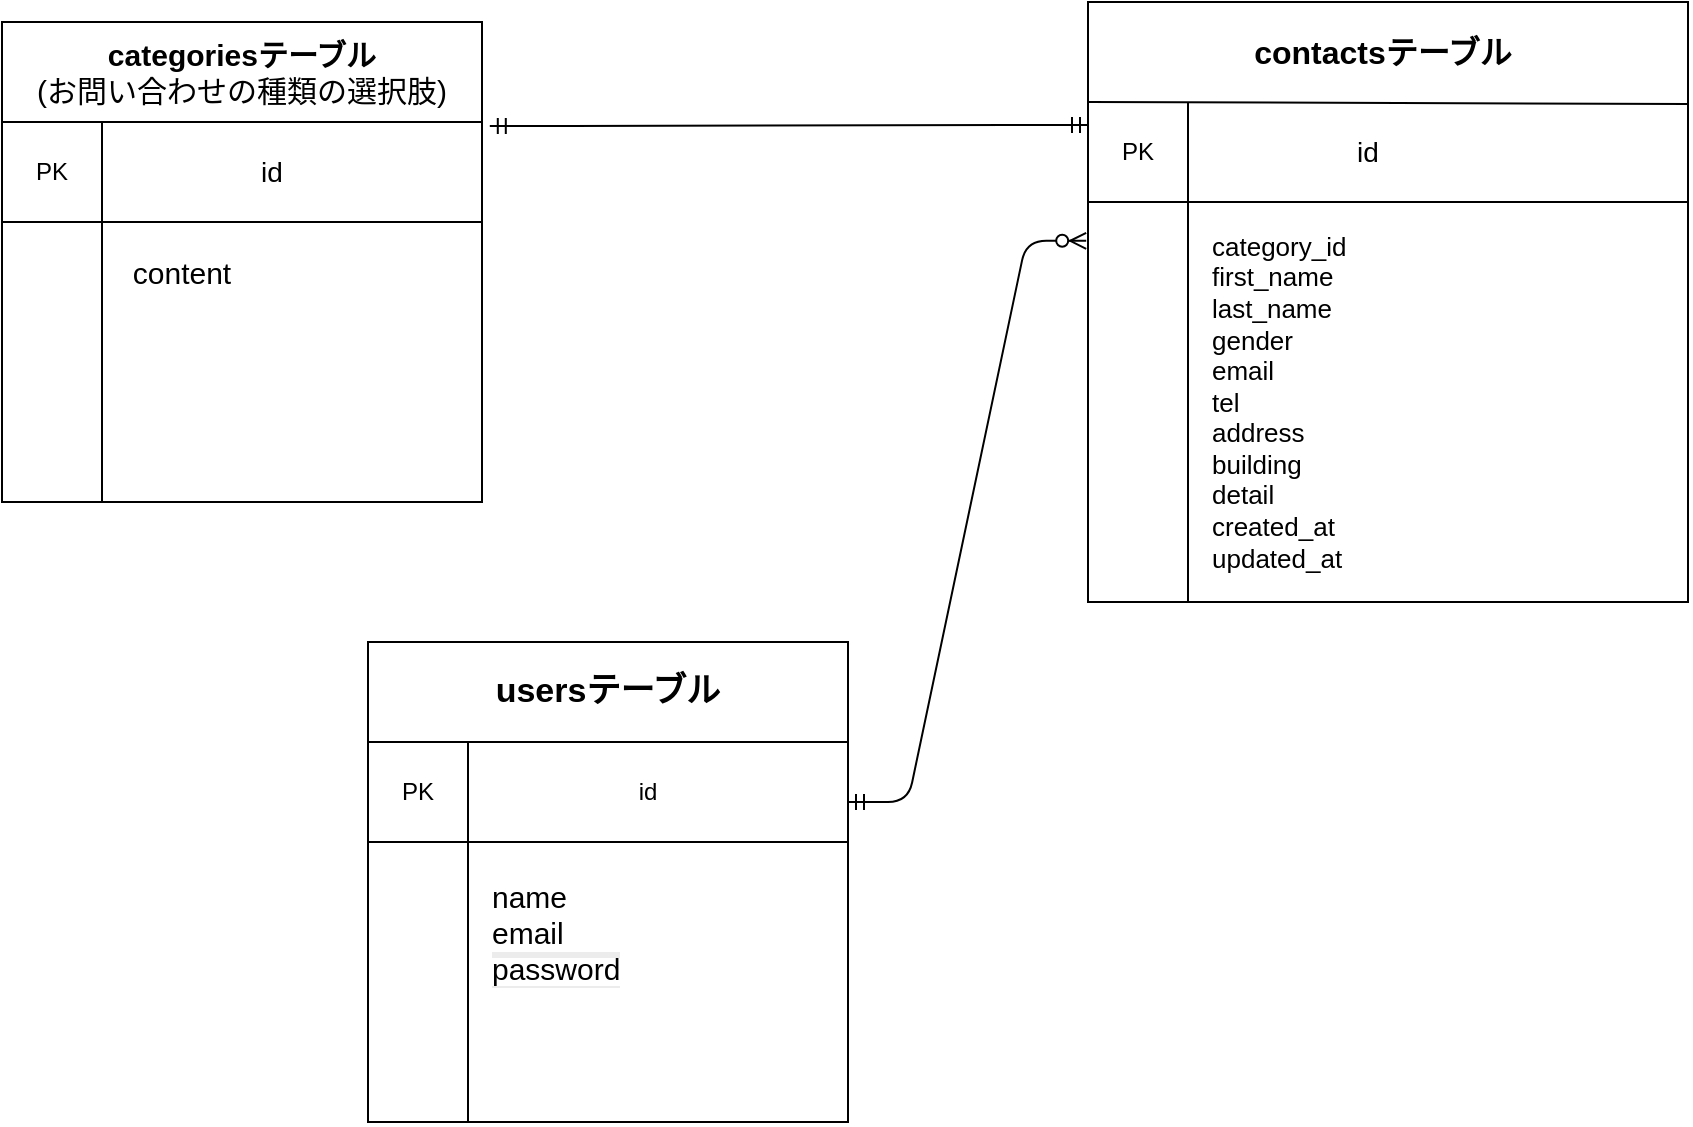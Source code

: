 <mxfile>
    <diagram id="3tFpLQDX4cat-knmz1yL" name="ページ1">
        <mxGraphModel dx="1799" dy="1985" grid="1" gridSize="10" guides="1" tooltips="1" connect="1" arrows="1" fold="1" page="1" pageScale="1" pageWidth="827" pageHeight="1169" math="0" shadow="0">
            <root>
                <mxCell id="0"/>
                <mxCell id="1" parent="0"/>
                <mxCell id="2" value="" style="group;fontSize=14;" vertex="1" connectable="0" parent="1">
                    <mxGeometry x="-683" y="-390" width="270" height="240" as="geometry"/>
                </mxCell>
                <mxCell id="3" value="" style="whiteSpace=wrap;html=1;aspect=fixed;" vertex="1" parent="2">
                    <mxGeometry width="240" height="240" as="geometry"/>
                </mxCell>
                <mxCell id="4" value="" style="endArrow=none;html=1;rounded=0;" edge="1" parent="2">
                    <mxGeometry relative="1" as="geometry">
                        <mxPoint y="50" as="sourcePoint"/>
                        <mxPoint x="240" y="50" as="targetPoint"/>
                    </mxGeometry>
                </mxCell>
                <mxCell id="5" value="" style="endArrow=none;html=1;rounded=0;" edge="1" parent="2">
                    <mxGeometry relative="1" as="geometry">
                        <mxPoint y="100" as="sourcePoint"/>
                        <mxPoint x="240" y="100" as="targetPoint"/>
                    </mxGeometry>
                </mxCell>
                <mxCell id="6" value="" style="endArrow=none;html=1;rounded=0;" edge="1" parent="2">
                    <mxGeometry relative="1" as="geometry">
                        <mxPoint x="50" y="50" as="sourcePoint"/>
                        <mxPoint x="50" y="240" as="targetPoint"/>
                    </mxGeometry>
                </mxCell>
                <mxCell id="7" value="&lt;span style=&quot;color: rgb(0, 0, 0); background-color: light-dark(#ffffff, var(--ge-dark-color, #121212));&quot;&gt;&lt;b style=&quot;&quot;&gt;&lt;font style=&quot;font-size: 15px;&quot;&gt;categoriesテーブル&lt;/font&gt;&lt;/b&gt;&lt;/span&gt;&lt;div&gt;&lt;div&gt;&lt;span style=&quot;color: rgb(0, 0, 0); background-color: light-dark(#ffffff, var(--ge-dark-color, #121212));&quot;&gt;&lt;font style=&quot;font-size: 15px;&quot;&gt;(お問い合わせの種類の選択肢)&lt;/font&gt;&lt;/span&gt;&lt;/div&gt;&lt;/div&gt;" style="text;html=1;align=center;verticalAlign=middle;whiteSpace=wrap;rounded=0;" vertex="1" parent="2">
                    <mxGeometry x="10" y="10" width="220" height="30" as="geometry"/>
                </mxCell>
                <mxCell id="8" value="PK" style="text;html=1;align=center;verticalAlign=middle;whiteSpace=wrap;rounded=0;" vertex="1" parent="2">
                    <mxGeometry x="10" y="60" width="30" height="30" as="geometry"/>
                </mxCell>
                <mxCell id="9" value="&lt;span style=&quot;color: rgb(0, 0, 0);&quot;&gt;&lt;font style=&quot;font-size: 14px;&quot;&gt;id&lt;/font&gt;&lt;/span&gt;" style="text;html=1;align=center;verticalAlign=middle;whiteSpace=wrap;rounded=0;" vertex="1" parent="2">
                    <mxGeometry x="80" y="60" width="110" height="30" as="geometry"/>
                </mxCell>
                <mxCell id="10" value="&lt;font style=&quot;font-size: 15px;&quot;&gt;content&lt;/font&gt;" style="text;html=1;align=center;verticalAlign=middle;whiteSpace=wrap;rounded=0;" vertex="1" parent="2">
                    <mxGeometry x="60" y="110" width="60" height="30" as="geometry"/>
                </mxCell>
                <mxCell id="11" value="" style="group;fontSize=12;" vertex="1" connectable="0" parent="1">
                    <mxGeometry x="-500" y="-80" width="240" height="240" as="geometry"/>
                </mxCell>
                <mxCell id="12" value="" style="whiteSpace=wrap;html=1;aspect=fixed;" vertex="1" parent="11">
                    <mxGeometry width="240" height="240" as="geometry"/>
                </mxCell>
                <mxCell id="13" value="" style="endArrow=none;html=1;rounded=0;" edge="1" parent="11">
                    <mxGeometry relative="1" as="geometry">
                        <mxPoint y="50" as="sourcePoint"/>
                        <mxPoint x="240" y="50" as="targetPoint"/>
                    </mxGeometry>
                </mxCell>
                <mxCell id="14" value="" style="endArrow=none;html=1;rounded=0;" edge="1" parent="11">
                    <mxGeometry relative="1" as="geometry">
                        <mxPoint y="100" as="sourcePoint"/>
                        <mxPoint x="240" y="100" as="targetPoint"/>
                    </mxGeometry>
                </mxCell>
                <mxCell id="15" value="" style="endArrow=none;html=1;rounded=0;" edge="1" parent="11">
                    <mxGeometry relative="1" as="geometry">
                        <mxPoint x="50" y="50" as="sourcePoint"/>
                        <mxPoint x="50" y="240" as="targetPoint"/>
                    </mxGeometry>
                </mxCell>
                <mxCell id="16" value="&lt;span style=&quot;color: rgb(0, 0, 0);&quot;&gt;usersテーブル&lt;/span&gt;" style="text;html=1;align=center;verticalAlign=middle;whiteSpace=wrap;rounded=0;fontStyle=1;fontSize=17;" vertex="1" parent="11">
                    <mxGeometry x="50" y="10" width="140" height="30" as="geometry"/>
                </mxCell>
                <mxCell id="17" value="PK" style="text;html=1;align=center;verticalAlign=middle;whiteSpace=wrap;rounded=0;" vertex="1" parent="11">
                    <mxGeometry x="10" y="60" width="30" height="30" as="geometry"/>
                </mxCell>
                <mxCell id="18" value="&lt;span style=&quot;color: rgb(0, 0, 0); background-color: light-dark(#ffffff, var(--ge-dark-color, #121212));&quot;&gt;&lt;font style=&quot;font-size: 15px;&quot;&gt;name&lt;/font&gt;&lt;/span&gt;&lt;div style=&quot;color: rgb(0, 0, 0);&quot;&gt;&lt;span style=&quot;background-color: light-dark(#ffffff, var(--ge-dark-color, #121212));&quot;&gt;&lt;font style=&quot;font-size: 15px;&quot;&gt;email&lt;/font&gt;&lt;/span&gt;&lt;/div&gt;&lt;div style=&quot;color: rgb(0, 0, 0); background-color: rgb(236, 236, 236);&quot;&gt;&lt;span style=&quot;background-color: light-dark(#ffffff, var(--ge-dark-color, #121212));&quot;&gt;&lt;font style=&quot;font-size: 15px;&quot;&gt;password&lt;/font&gt;&lt;/span&gt;&lt;/div&gt;" style="text;html=1;align=left;verticalAlign=middle;whiteSpace=wrap;rounded=0;" vertex="1" parent="11">
                    <mxGeometry x="60" y="110" width="120" height="70" as="geometry"/>
                </mxCell>
                <mxCell id="19" value="id" style="text;html=1;align=center;verticalAlign=middle;whiteSpace=wrap;rounded=0;" vertex="1" parent="11">
                    <mxGeometry x="110" y="60" width="60" height="30" as="geometry"/>
                </mxCell>
                <mxCell id="20" value="" style="group;fontColor=none;noLabel=1;fontSize=14;" vertex="1" connectable="0" parent="1">
                    <mxGeometry x="-140" y="-400" width="300" height="300" as="geometry"/>
                </mxCell>
                <mxCell id="21" value="" style="whiteSpace=wrap;html=1;aspect=fixed;" vertex="1" parent="20">
                    <mxGeometry width="300" height="300" as="geometry"/>
                </mxCell>
                <mxCell id="22" value="" style="endArrow=none;html=1;rounded=0;" edge="1" parent="20">
                    <mxGeometry relative="1" as="geometry">
                        <mxPoint y="50" as="sourcePoint"/>
                        <mxPoint x="300" y="51" as="targetPoint"/>
                    </mxGeometry>
                </mxCell>
                <mxCell id="23" value="" style="endArrow=none;html=1;rounded=0;" edge="1" parent="20">
                    <mxGeometry relative="1" as="geometry">
                        <mxPoint y="100" as="sourcePoint"/>
                        <mxPoint x="300" y="100" as="targetPoint"/>
                    </mxGeometry>
                </mxCell>
                <mxCell id="24" value="" style="endArrow=none;html=1;rounded=0;" edge="1" parent="20">
                    <mxGeometry relative="1" as="geometry">
                        <mxPoint x="50" y="50" as="sourcePoint"/>
                        <mxPoint x="50" y="300" as="targetPoint"/>
                    </mxGeometry>
                </mxCell>
                <mxCell id="25" value="&lt;span style=&quot;color: rgb(0, 0, 0);&quot;&gt;&lt;font style=&quot;font-size: 16px;&quot;&gt;contactsテーブル&lt;/font&gt;&lt;/span&gt;" style="text;html=1;align=center;verticalAlign=middle;whiteSpace=wrap;rounded=0;labelBackgroundColor=none;fontStyle=1;fontSize=15;" vertex="1" parent="20">
                    <mxGeometry x="40" y="10" width="215" height="30" as="geometry"/>
                </mxCell>
                <mxCell id="26" value="PK" style="text;html=1;align=center;verticalAlign=middle;whiteSpace=wrap;rounded=0;" vertex="1" parent="20">
                    <mxGeometry x="10" y="60" width="30" height="30" as="geometry"/>
                </mxCell>
                <mxCell id="27" value="&lt;span style=&quot;color: rgb(0, 0, 0);&quot;&gt;&lt;font&gt;id&lt;/font&gt;&lt;/span&gt;" style="text;html=1;align=center;verticalAlign=middle;whiteSpace=wrap;rounded=0;fontSize=14;" vertex="1" parent="20">
                    <mxGeometry x="100" y="60" width="80" height="30" as="geometry"/>
                </mxCell>
                <mxCell id="28" value="&lt;div&gt;&lt;span style=&quot;font-size: 13px; background-color: light-dark(#ffffff, var(--ge-dark-color, #121212));&quot;&gt;category_id&lt;/span&gt;&lt;/div&gt;&lt;span style=&quot;color: rgb(0, 0, 0); background-color: light-dark(#ffffff, var(--ge-dark-color, #121212));&quot;&gt;&lt;font style=&quot;font-size: 13px;&quot;&gt;first_name&lt;/font&gt;&lt;/span&gt;&lt;div style=&quot;color: rgb(0, 0, 0);&quot;&gt;&lt;span style=&quot;background-color: light-dark(#ffffff, var(--ge-dark-color, #121212));&quot;&gt;&lt;font style=&quot;font-size: 13px;&quot;&gt;last_name&lt;/font&gt;&lt;/span&gt;&lt;/div&gt;&lt;div style=&quot;color: rgb(0, 0, 0);&quot;&gt;&lt;span style=&quot;background-color: light-dark(#ffffff, var(--ge-dark-color, #121212));&quot;&gt;&lt;font style=&quot;font-size: 13px;&quot;&gt;gender&lt;/font&gt;&lt;/span&gt;&lt;/div&gt;&lt;div style=&quot;color: rgb(0, 0, 0);&quot;&gt;&lt;span style=&quot;background-color: light-dark(#ffffff, var(--ge-dark-color, #121212));&quot;&gt;&lt;font style=&quot;font-size: 13px;&quot;&gt;email&lt;/font&gt;&lt;/span&gt;&lt;/div&gt;&lt;div style=&quot;color: rgb(0, 0, 0);&quot;&gt;&lt;span style=&quot;background-color: light-dark(#ffffff, var(--ge-dark-color, #121212));&quot;&gt;&lt;font style=&quot;font-size: 13px;&quot;&gt;tel&lt;/font&gt;&lt;/span&gt;&lt;/div&gt;&lt;div style=&quot;color: rgb(0, 0, 0);&quot;&gt;&lt;span style=&quot;background-color: light-dark(#ffffff, var(--ge-dark-color, #121212));&quot;&gt;&lt;font style=&quot;font-size: 13px;&quot;&gt;address&lt;/font&gt;&lt;/span&gt;&lt;/div&gt;&lt;div style=&quot;color: rgb(0, 0, 0);&quot;&gt;&lt;span style=&quot;background-color: light-dark(#ffffff, var(--ge-dark-color, #121212));&quot;&gt;&lt;font style=&quot;font-size: 13px;&quot;&gt;building&lt;/font&gt;&lt;/span&gt;&lt;/div&gt;&lt;div style=&quot;color: rgb(0, 0, 0);&quot;&gt;&lt;span style=&quot;background-color: light-dark(#ffffff, var(--ge-dark-color, #121212));&quot;&gt;&lt;font style=&quot;font-size: 13px;&quot;&gt;detail&lt;/font&gt;&lt;/span&gt;&lt;/div&gt;&lt;div style=&quot;color: rgb(0, 0, 0);&quot;&gt;&lt;span style=&quot;background-color: light-dark(#ffffff, var(--ge-dark-color, #121212));&quot;&gt;&lt;font style=&quot;font-size: 13px;&quot;&gt;&lt;div style=&quot;color: rgb(0, 0, 0);&quot;&gt;created_at&lt;/div&gt;&lt;div style=&quot;color: rgb(0, 0, 0);&quot;&gt;updated_at&amp;nbsp;&lt;/div&gt;&lt;/font&gt;&lt;/span&gt;&lt;/div&gt;" style="text;html=1;align=left;verticalAlign=middle;whiteSpace=wrap;rounded=0;" vertex="1" parent="20">
                    <mxGeometry x="60" y="100" width="120" height="200" as="geometry"/>
                </mxCell>
                <mxCell id="29" value="" style="edgeStyle=entityRelationEdgeStyle;fontSize=12;html=1;endArrow=ERmandOne;startArrow=ERmandOne;entryX=-0.003;entryY=0.205;entryDx=0;entryDy=0;entryPerimeter=0;" edge="1" parent="1">
                    <mxGeometry width="100" height="100" relative="1" as="geometry">
                        <mxPoint x="-439.1" y="-338" as="sourcePoint"/>
                        <mxPoint x="-140.0" y="-338.5" as="targetPoint"/>
                        <Array as="points">
                            <mxPoint x="-449.1" y="-330"/>
                            <mxPoint x="-309.1" y="-340"/>
                            <mxPoint x="-299.1" y="-340"/>
                        </Array>
                    </mxGeometry>
                </mxCell>
                <mxCell id="30" value="" style="edgeStyle=entityRelationEdgeStyle;fontSize=12;html=1;endArrow=ERzeroToMany;startArrow=ERmandOne;entryX=-0.003;entryY=0.398;entryDx=0;entryDy=0;entryPerimeter=0;" edge="1" parent="1" target="21">
                    <mxGeometry width="100" height="100" relative="1" as="geometry">
                        <mxPoint x="-260" as="sourcePoint"/>
                        <mxPoint x="-180" y="-310" as="targetPoint"/>
                        <Array as="points">
                            <mxPoint x="-430" y="20"/>
                            <mxPoint x="-310" y="-50"/>
                            <mxPoint x="-240" y="-40"/>
                            <mxPoint x="-465" y="-180"/>
                            <mxPoint x="-250" y="-70"/>
                            <mxPoint x="-210" y="-80"/>
                        </Array>
                    </mxGeometry>
                </mxCell>
            </root>
        </mxGraphModel>
    </diagram>
</mxfile>